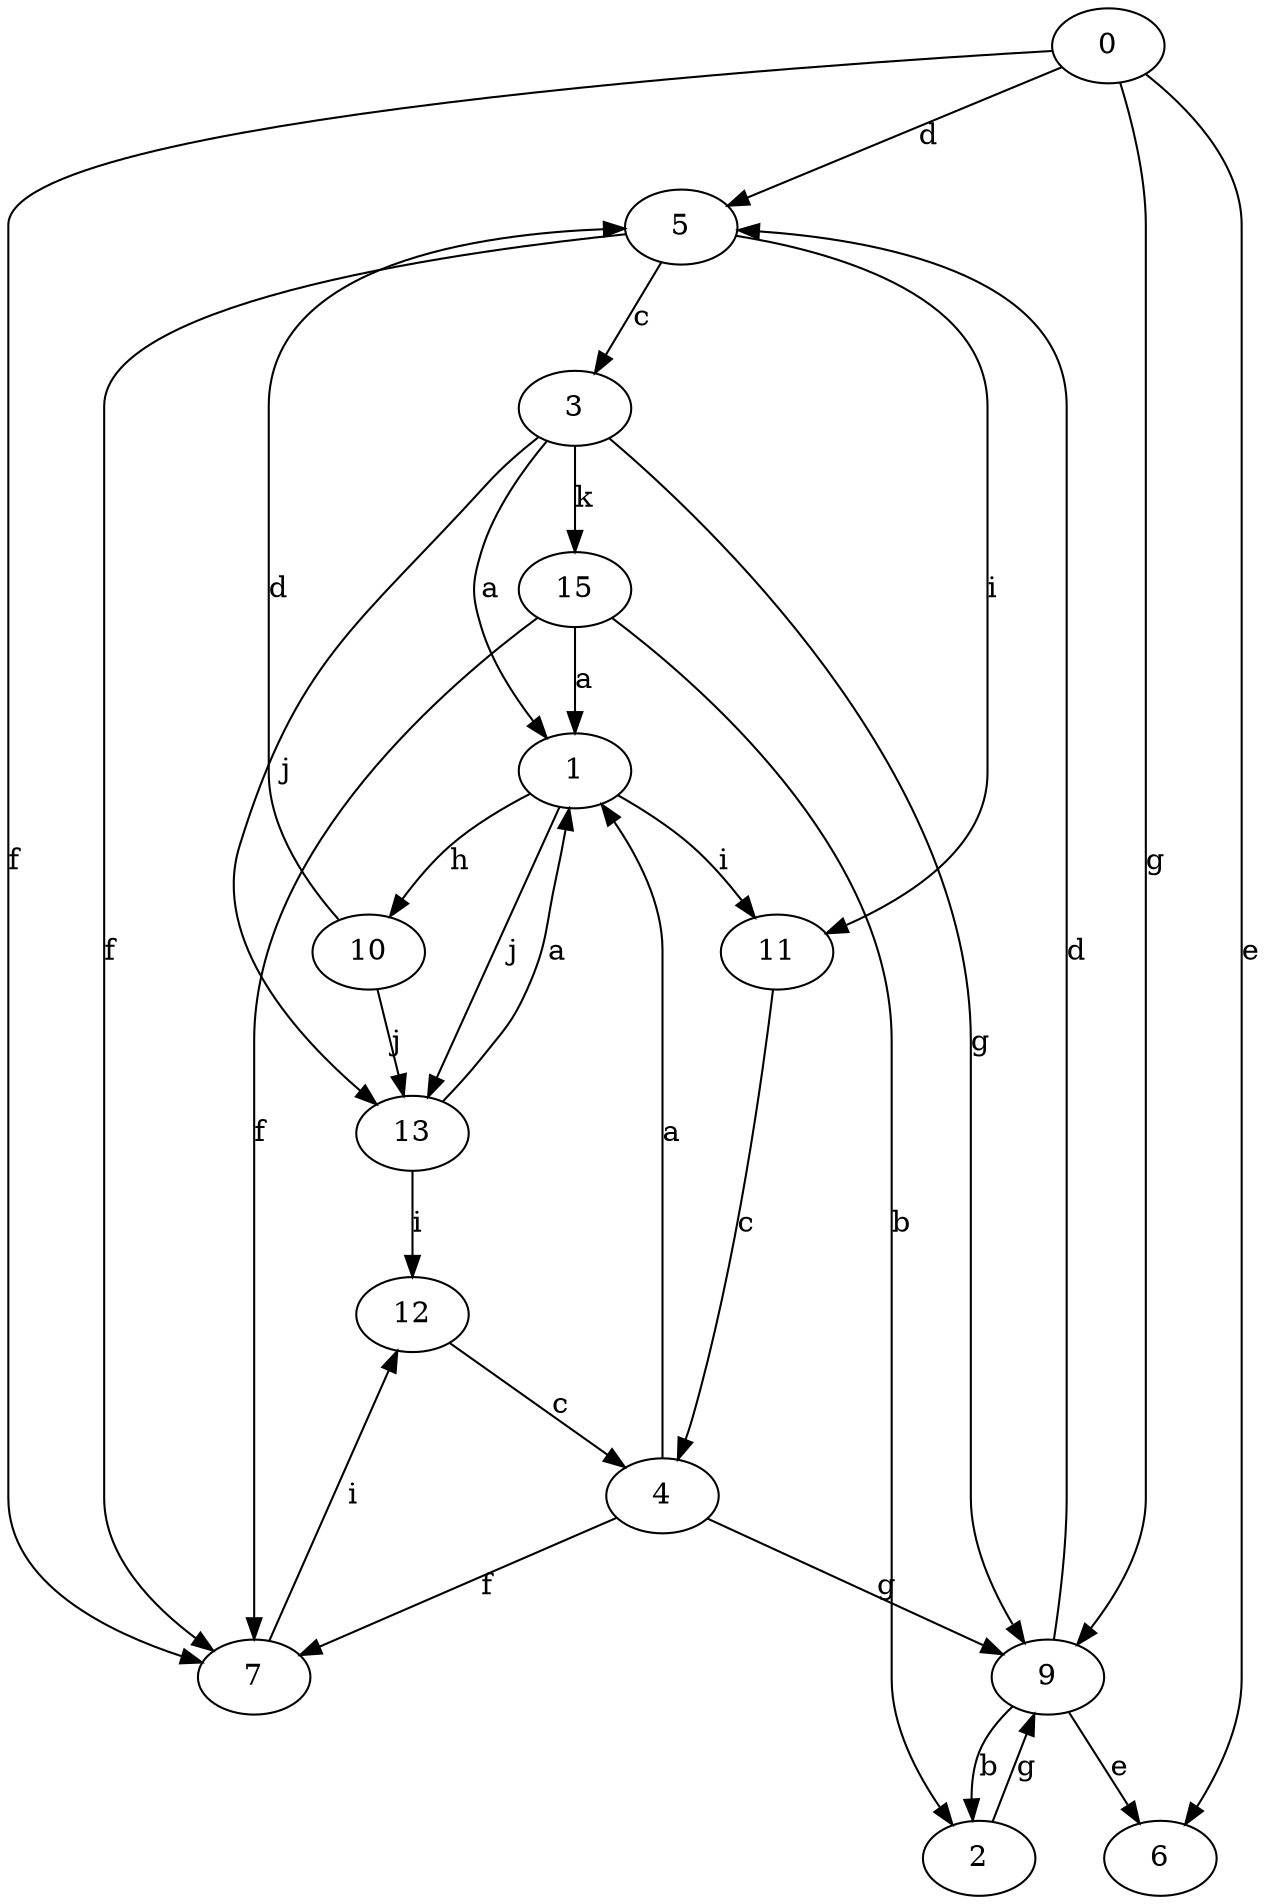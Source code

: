 strict digraph  {
0;
1;
2;
3;
4;
5;
6;
7;
9;
10;
11;
12;
13;
15;
0 -> 5  [label=d];
0 -> 6  [label=e];
0 -> 7  [label=f];
0 -> 9  [label=g];
1 -> 10  [label=h];
1 -> 11  [label=i];
1 -> 13  [label=j];
2 -> 9  [label=g];
3 -> 1  [label=a];
3 -> 9  [label=g];
3 -> 13  [label=j];
3 -> 15  [label=k];
4 -> 1  [label=a];
4 -> 7  [label=f];
4 -> 9  [label=g];
5 -> 3  [label=c];
5 -> 7  [label=f];
5 -> 11  [label=i];
7 -> 12  [label=i];
9 -> 2  [label=b];
9 -> 5  [label=d];
9 -> 6  [label=e];
10 -> 5  [label=d];
10 -> 13  [label=j];
11 -> 4  [label=c];
12 -> 4  [label=c];
13 -> 1  [label=a];
13 -> 12  [label=i];
15 -> 1  [label=a];
15 -> 2  [label=b];
15 -> 7  [label=f];
}
